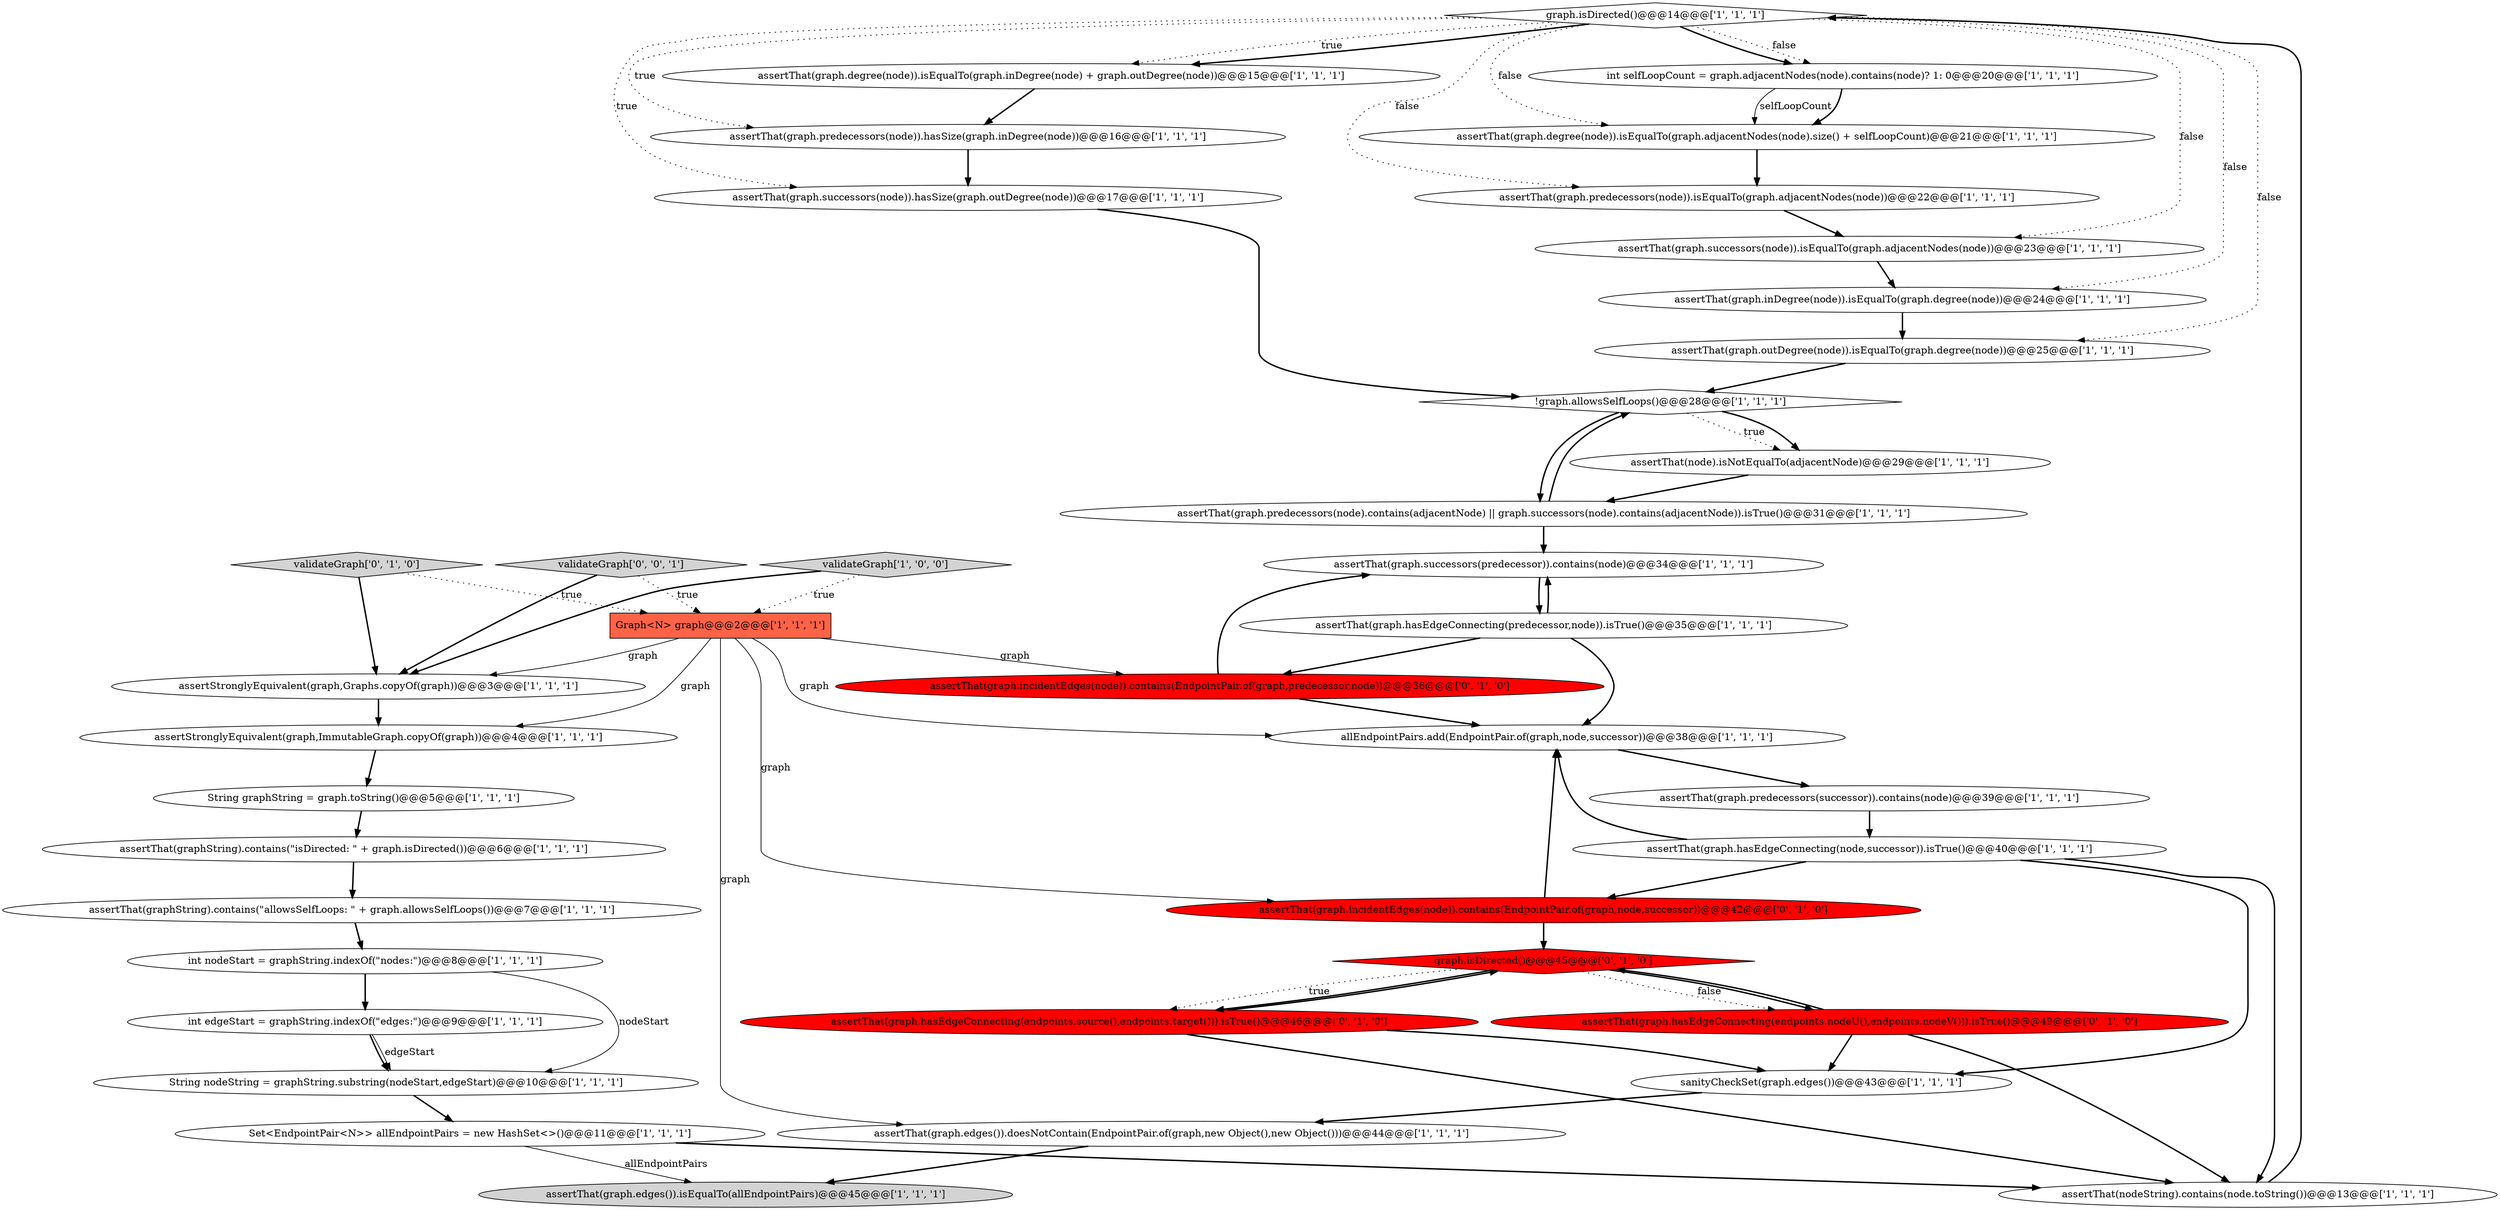 digraph {
23 [style = filled, label = "graph.isDirected()@@@14@@@['1', '1', '1']", fillcolor = white, shape = diamond image = "AAA0AAABBB1BBB"];
38 [style = filled, label = "assertThat(graph.hasEdgeConnecting(endpoints.nodeU(),endpoints.nodeV())).isTrue()@@@49@@@['0', '1', '0']", fillcolor = red, shape = ellipse image = "AAA1AAABBB2BBB"];
19 [style = filled, label = "allEndpointPairs.add(EndpointPair.of(graph,node,successor))@@@38@@@['1', '1', '1']", fillcolor = white, shape = ellipse image = "AAA0AAABBB1BBB"];
16 [style = filled, label = "assertThat(node).isNotEqualTo(adjacentNode)@@@29@@@['1', '1', '1']", fillcolor = white, shape = ellipse image = "AAA0AAABBB1BBB"];
10 [style = filled, label = "assertThat(graph.edges()).doesNotContain(EndpointPair.of(graph,new Object(),new Object()))@@@44@@@['1', '1', '1']", fillcolor = white, shape = ellipse image = "AAA0AAABBB1BBB"];
20 [style = filled, label = "assertThat(graphString).contains(\"allowsSelfLoops: \" + graph.allowsSelfLoops())@@@7@@@['1', '1', '1']", fillcolor = white, shape = ellipse image = "AAA0AAABBB1BBB"];
36 [style = filled, label = "assertThat(graph.hasEdgeConnecting(endpoints.source(),endpoints.target())).isTrue()@@@46@@@['0', '1', '0']", fillcolor = red, shape = ellipse image = "AAA1AAABBB2BBB"];
6 [style = filled, label = "assertStronglyEquivalent(graph,Graphs.copyOf(graph))@@@3@@@['1', '1', '1']", fillcolor = white, shape = ellipse image = "AAA0AAABBB1BBB"];
1 [style = filled, label = "int edgeStart = graphString.indexOf(\"edges:\")@@@9@@@['1', '1', '1']", fillcolor = white, shape = ellipse image = "AAA0AAABBB1BBB"];
4 [style = filled, label = "!graph.allowsSelfLoops()@@@28@@@['1', '1', '1']", fillcolor = white, shape = diamond image = "AAA0AAABBB1BBB"];
34 [style = filled, label = "assertThat(graph.incidentEdges(node)).contains(EndpointPair.of(graph,predecessor,node))@@@36@@@['0', '1', '0']", fillcolor = red, shape = ellipse image = "AAA1AAABBB2BBB"];
31 [style = filled, label = "assertThat(graph.predecessors(successor)).contains(node)@@@39@@@['1', '1', '1']", fillcolor = white, shape = ellipse image = "AAA0AAABBB1BBB"];
13 [style = filled, label = "validateGraph['1', '0', '0']", fillcolor = lightgray, shape = diamond image = "AAA0AAABBB1BBB"];
29 [style = filled, label = "assertThat(graph.predecessors(node)).isEqualTo(graph.adjacentNodes(node))@@@22@@@['1', '1', '1']", fillcolor = white, shape = ellipse image = "AAA0AAABBB1BBB"];
2 [style = filled, label = "int nodeStart = graphString.indexOf(\"nodes:\")@@@8@@@['1', '1', '1']", fillcolor = white, shape = ellipse image = "AAA0AAABBB1BBB"];
27 [style = filled, label = "assertThat(graph.hasEdgeConnecting(predecessor,node)).isTrue()@@@35@@@['1', '1', '1']", fillcolor = white, shape = ellipse image = "AAA0AAABBB1BBB"];
30 [style = filled, label = "assertThat(graph.degree(node)).isEqualTo(graph.adjacentNodes(node).size() + selfLoopCount)@@@21@@@['1', '1', '1']", fillcolor = white, shape = ellipse image = "AAA0AAABBB1BBB"];
37 [style = filled, label = "validateGraph['0', '1', '0']", fillcolor = lightgray, shape = diamond image = "AAA0AAABBB2BBB"];
3 [style = filled, label = "int selfLoopCount = graph.adjacentNodes(node).contains(node)? 1: 0@@@20@@@['1', '1', '1']", fillcolor = white, shape = ellipse image = "AAA0AAABBB1BBB"];
11 [style = filled, label = "assertThat(nodeString).contains(node.toString())@@@13@@@['1', '1', '1']", fillcolor = white, shape = ellipse image = "AAA0AAABBB1BBB"];
32 [style = filled, label = "assertThat(graph.edges()).isEqualTo(allEndpointPairs)@@@45@@@['1', '1', '1']", fillcolor = lightgray, shape = ellipse image = "AAA0AAABBB1BBB"];
39 [style = filled, label = "validateGraph['0', '0', '1']", fillcolor = lightgray, shape = diamond image = "AAA0AAABBB3BBB"];
24 [style = filled, label = "assertThat(graph.successors(predecessor)).contains(node)@@@34@@@['1', '1', '1']", fillcolor = white, shape = ellipse image = "AAA0AAABBB1BBB"];
5 [style = filled, label = "assertThat(graphString).contains(\"isDirected: \" + graph.isDirected())@@@6@@@['1', '1', '1']", fillcolor = white, shape = ellipse image = "AAA0AAABBB1BBB"];
22 [style = filled, label = "assertThat(graph.successors(node)).hasSize(graph.outDegree(node))@@@17@@@['1', '1', '1']", fillcolor = white, shape = ellipse image = "AAA0AAABBB1BBB"];
33 [style = filled, label = "graph.isDirected()@@@45@@@['0', '1', '0']", fillcolor = red, shape = diamond image = "AAA1AAABBB2BBB"];
14 [style = filled, label = "assertThat(graph.successors(node)).isEqualTo(graph.adjacentNodes(node))@@@23@@@['1', '1', '1']", fillcolor = white, shape = ellipse image = "AAA0AAABBB1BBB"];
18 [style = filled, label = "assertThat(graph.predecessors(node)).hasSize(graph.inDegree(node))@@@16@@@['1', '1', '1']", fillcolor = white, shape = ellipse image = "AAA0AAABBB1BBB"];
26 [style = filled, label = "assertThat(graph.predecessors(node).contains(adjacentNode) || graph.successors(node).contains(adjacentNode)).isTrue()@@@31@@@['1', '1', '1']", fillcolor = white, shape = ellipse image = "AAA0AAABBB1BBB"];
7 [style = filled, label = "assertThat(graph.degree(node)).isEqualTo(graph.inDegree(node) + graph.outDegree(node))@@@15@@@['1', '1', '1']", fillcolor = white, shape = ellipse image = "AAA0AAABBB1BBB"];
9 [style = filled, label = "String nodeString = graphString.substring(nodeStart,edgeStart)@@@10@@@['1', '1', '1']", fillcolor = white, shape = ellipse image = "AAA0AAABBB1BBB"];
0 [style = filled, label = "Graph<N> graph@@@2@@@['1', '1', '1']", fillcolor = tomato, shape = box image = "AAA0AAABBB1BBB"];
25 [style = filled, label = "Set<EndpointPair<N>> allEndpointPairs = new HashSet<>()@@@11@@@['1', '1', '1']", fillcolor = white, shape = ellipse image = "AAA0AAABBB1BBB"];
12 [style = filled, label = "assertThat(graph.inDegree(node)).isEqualTo(graph.degree(node))@@@24@@@['1', '1', '1']", fillcolor = white, shape = ellipse image = "AAA0AAABBB1BBB"];
17 [style = filled, label = "String graphString = graph.toString()@@@5@@@['1', '1', '1']", fillcolor = white, shape = ellipse image = "AAA0AAABBB1BBB"];
8 [style = filled, label = "assertThat(graph.hasEdgeConnecting(node,successor)).isTrue()@@@40@@@['1', '1', '1']", fillcolor = white, shape = ellipse image = "AAA0AAABBB1BBB"];
35 [style = filled, label = "assertThat(graph.incidentEdges(node)).contains(EndpointPair.of(graph,node,successor))@@@42@@@['0', '1', '0']", fillcolor = red, shape = ellipse image = "AAA1AAABBB2BBB"];
21 [style = filled, label = "assertStronglyEquivalent(graph,ImmutableGraph.copyOf(graph))@@@4@@@['1', '1', '1']", fillcolor = white, shape = ellipse image = "AAA0AAABBB1BBB"];
15 [style = filled, label = "sanityCheckSet(graph.edges())@@@43@@@['1', '1', '1']", fillcolor = white, shape = ellipse image = "AAA0AAABBB1BBB"];
28 [style = filled, label = "assertThat(graph.outDegree(node)).isEqualTo(graph.degree(node))@@@25@@@['1', '1', '1']", fillcolor = white, shape = ellipse image = "AAA0AAABBB1BBB"];
17->5 [style = bold, label=""];
15->10 [style = bold, label=""];
8->15 [style = bold, label=""];
12->28 [style = bold, label=""];
34->19 [style = bold, label=""];
5->20 [style = bold, label=""];
23->22 [style = dotted, label="true"];
19->31 [style = bold, label=""];
38->11 [style = bold, label=""];
2->1 [style = bold, label=""];
6->21 [style = bold, label=""];
8->19 [style = bold, label=""];
23->28 [style = dotted, label="false"];
0->35 [style = solid, label="graph"];
36->15 [style = bold, label=""];
0->19 [style = solid, label="graph"];
35->19 [style = bold, label=""];
16->26 [style = bold, label=""];
35->33 [style = bold, label=""];
4->26 [style = bold, label=""];
39->6 [style = bold, label=""];
23->3 [style = bold, label=""];
10->32 [style = bold, label=""];
23->3 [style = dotted, label="false"];
2->9 [style = solid, label="nodeStart"];
23->7 [style = dotted, label="true"];
37->6 [style = bold, label=""];
26->24 [style = bold, label=""];
36->33 [style = bold, label=""];
26->4 [style = bold, label=""];
38->15 [style = bold, label=""];
8->35 [style = bold, label=""];
30->29 [style = bold, label=""];
36->11 [style = bold, label=""];
23->30 [style = dotted, label="false"];
1->9 [style = bold, label=""];
22->4 [style = bold, label=""];
20->2 [style = bold, label=""];
33->36 [style = dotted, label="true"];
0->21 [style = solid, label="graph"];
25->32 [style = solid, label="allEndpointPairs"];
18->22 [style = bold, label=""];
27->34 [style = bold, label=""];
34->24 [style = bold, label=""];
23->29 [style = dotted, label="false"];
23->18 [style = dotted, label="true"];
23->14 [style = dotted, label="false"];
0->10 [style = solid, label="graph"];
23->12 [style = dotted, label="false"];
13->0 [style = dotted, label="true"];
25->11 [style = bold, label=""];
33->38 [style = dotted, label="false"];
37->0 [style = dotted, label="true"];
9->25 [style = bold, label=""];
14->12 [style = bold, label=""];
33->36 [style = bold, label=""];
29->14 [style = bold, label=""];
7->18 [style = bold, label=""];
33->38 [style = bold, label=""];
27->24 [style = bold, label=""];
23->7 [style = bold, label=""];
27->19 [style = bold, label=""];
4->16 [style = dotted, label="true"];
3->30 [style = solid, label="selfLoopCount"];
13->6 [style = bold, label=""];
1->9 [style = solid, label="edgeStart"];
0->34 [style = solid, label="graph"];
38->33 [style = bold, label=""];
3->30 [style = bold, label=""];
11->23 [style = bold, label=""];
21->17 [style = bold, label=""];
24->27 [style = bold, label=""];
31->8 [style = bold, label=""];
8->11 [style = bold, label=""];
39->0 [style = dotted, label="true"];
4->16 [style = bold, label=""];
28->4 [style = bold, label=""];
0->6 [style = solid, label="graph"];
}
